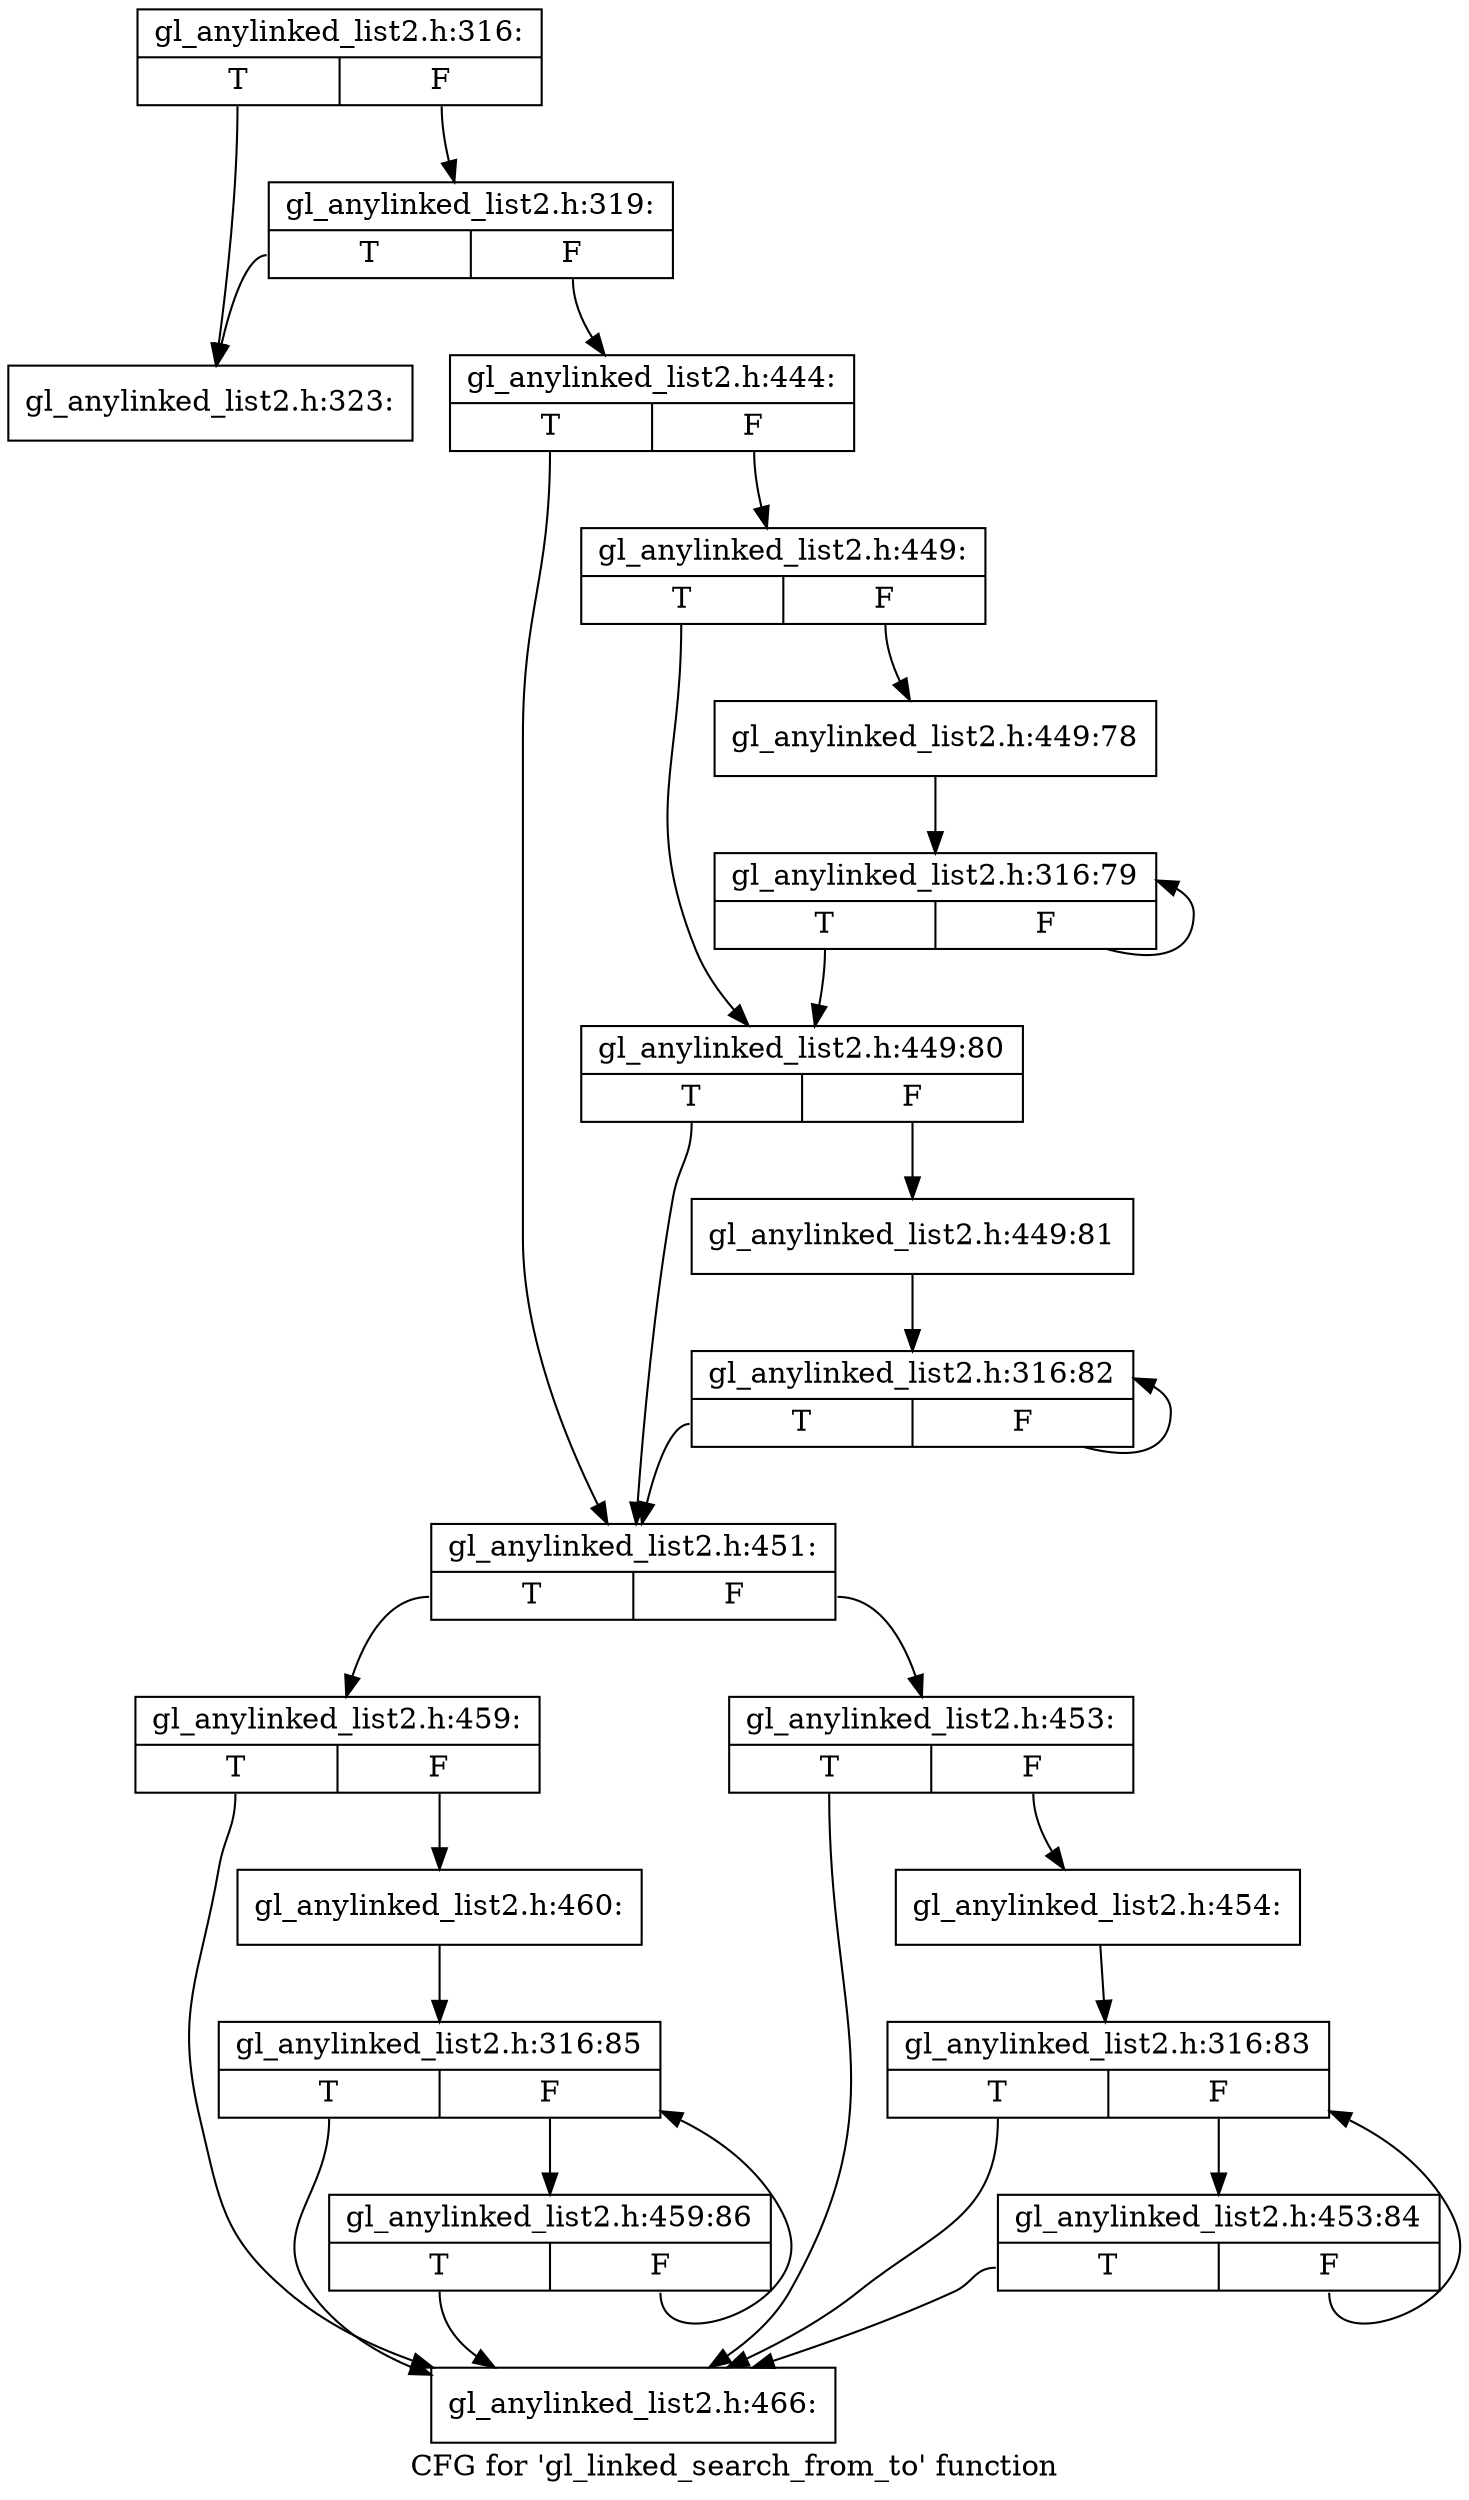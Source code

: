 digraph "CFG for 'gl_linked_search_from_to' function" {
	label="CFG for 'gl_linked_search_from_to' function";

	Node0xc73d870 [shape=record,label="{gl_anylinked_list2.h:316:|{<s0>T|<s1>F}}"];
	Node0xc73d870:s0 -> Node0xc733ee0;
	Node0xc73d870:s1 -> Node0xc733fc0;
	Node0xc733fc0 [shape=record,label="{gl_anylinked_list2.h:319:|{<s0>T|<s1>F}}"];
	Node0xc733fc0:s0 -> Node0xc733ee0;
	Node0xc733fc0:s1 -> Node0xc733f50;
	Node0xc733ee0 [shape=record,label="{gl_anylinked_list2.h:323:}"];
	Node0xc733f50 [shape=record,label="{gl_anylinked_list2.h:444:|{<s0>T|<s1>F}}"];
	Node0xc733f50:s0 -> Node0xc733d80;
	Node0xc733f50:s1 -> Node0xc87fdc0;
	Node0xc87fdc0 [shape=record,label="{gl_anylinked_list2.h:449:|{<s0>T|<s1>F}}"];
	Node0xc87fdc0:s0 -> Node0xc736820;
	Node0xc87fdc0:s1 -> Node0xc867ca0;
	Node0xc867ca0 [shape=record,label="{gl_anylinked_list2.h:449:78}"];
	Node0xc867ca0 -> Node0xc722810;
	Node0xc722810 [shape=record,label="{gl_anylinked_list2.h:316:79|{<s0>T|<s1>F}}"];
	Node0xc722810:s0 -> Node0xc736820;
	Node0xc722810:s1 -> Node0xc722810;
	Node0xc736820 [shape=record,label="{gl_anylinked_list2.h:449:80|{<s0>T|<s1>F}}"];
	Node0xc736820:s0 -> Node0xc733d80;
	Node0xc736820:s1 -> Node0xc73eb50;
	Node0xc73eb50 [shape=record,label="{gl_anylinked_list2.h:449:81}"];
	Node0xc73eb50 -> Node0xc74c1c0;
	Node0xc74c1c0 [shape=record,label="{gl_anylinked_list2.h:316:82|{<s0>T|<s1>F}}"];
	Node0xc74c1c0:s0 -> Node0xc733d80;
	Node0xc74c1c0:s1 -> Node0xc74c1c0;
	Node0xc733d80 [shape=record,label="{gl_anylinked_list2.h:451:|{<s0>T|<s1>F}}"];
	Node0xc733d80:s0 -> Node0xc74cb50;
	Node0xc733d80:s1 -> Node0xc74ca70;
	Node0xc74ca70 [shape=record,label="{gl_anylinked_list2.h:453:|{<s0>T|<s1>F}}"];
	Node0xc74ca70:s0 -> Node0xc74dd00;
	Node0xc74ca70:s1 -> Node0xc7b2410;
	Node0xc7b2410 [shape=record,label="{gl_anylinked_list2.h:454:}"];
	Node0xc7b2410 -> Node0xc74d180;
	Node0xc74d180 [shape=record,label="{gl_anylinked_list2.h:316:83|{<s0>T|<s1>F}}"];
	Node0xc74d180:s0 -> Node0xc74dd00;
	Node0xc74d180:s1 -> Node0xc74d0f0;
	Node0xc74d0f0 [shape=record,label="{gl_anylinked_list2.h:453:84|{<s0>T|<s1>F}}"];
	Node0xc74d0f0:s0 -> Node0xc74dd00;
	Node0xc74d0f0:s1 -> Node0xc74d180;
	Node0xc74cb50 [shape=record,label="{gl_anylinked_list2.h:459:|{<s0>T|<s1>F}}"];
	Node0xc74cb50:s0 -> Node0xc74dd00;
	Node0xc74cb50:s1 -> Node0xc871db0;
	Node0xc871db0 [shape=record,label="{gl_anylinked_list2.h:460:}"];
	Node0xc871db0 -> Node0xc74e9e0;
	Node0xc74e9e0 [shape=record,label="{gl_anylinked_list2.h:316:85|{<s0>T|<s1>F}}"];
	Node0xc74e9e0:s0 -> Node0xc74dd00;
	Node0xc74e9e0:s1 -> Node0xc74e950;
	Node0xc74e950 [shape=record,label="{gl_anylinked_list2.h:459:86|{<s0>T|<s1>F}}"];
	Node0xc74e950:s0 -> Node0xc74dd00;
	Node0xc74e950:s1 -> Node0xc74e9e0;
	Node0xc74dd00 [shape=record,label="{gl_anylinked_list2.h:466:}"];
}
